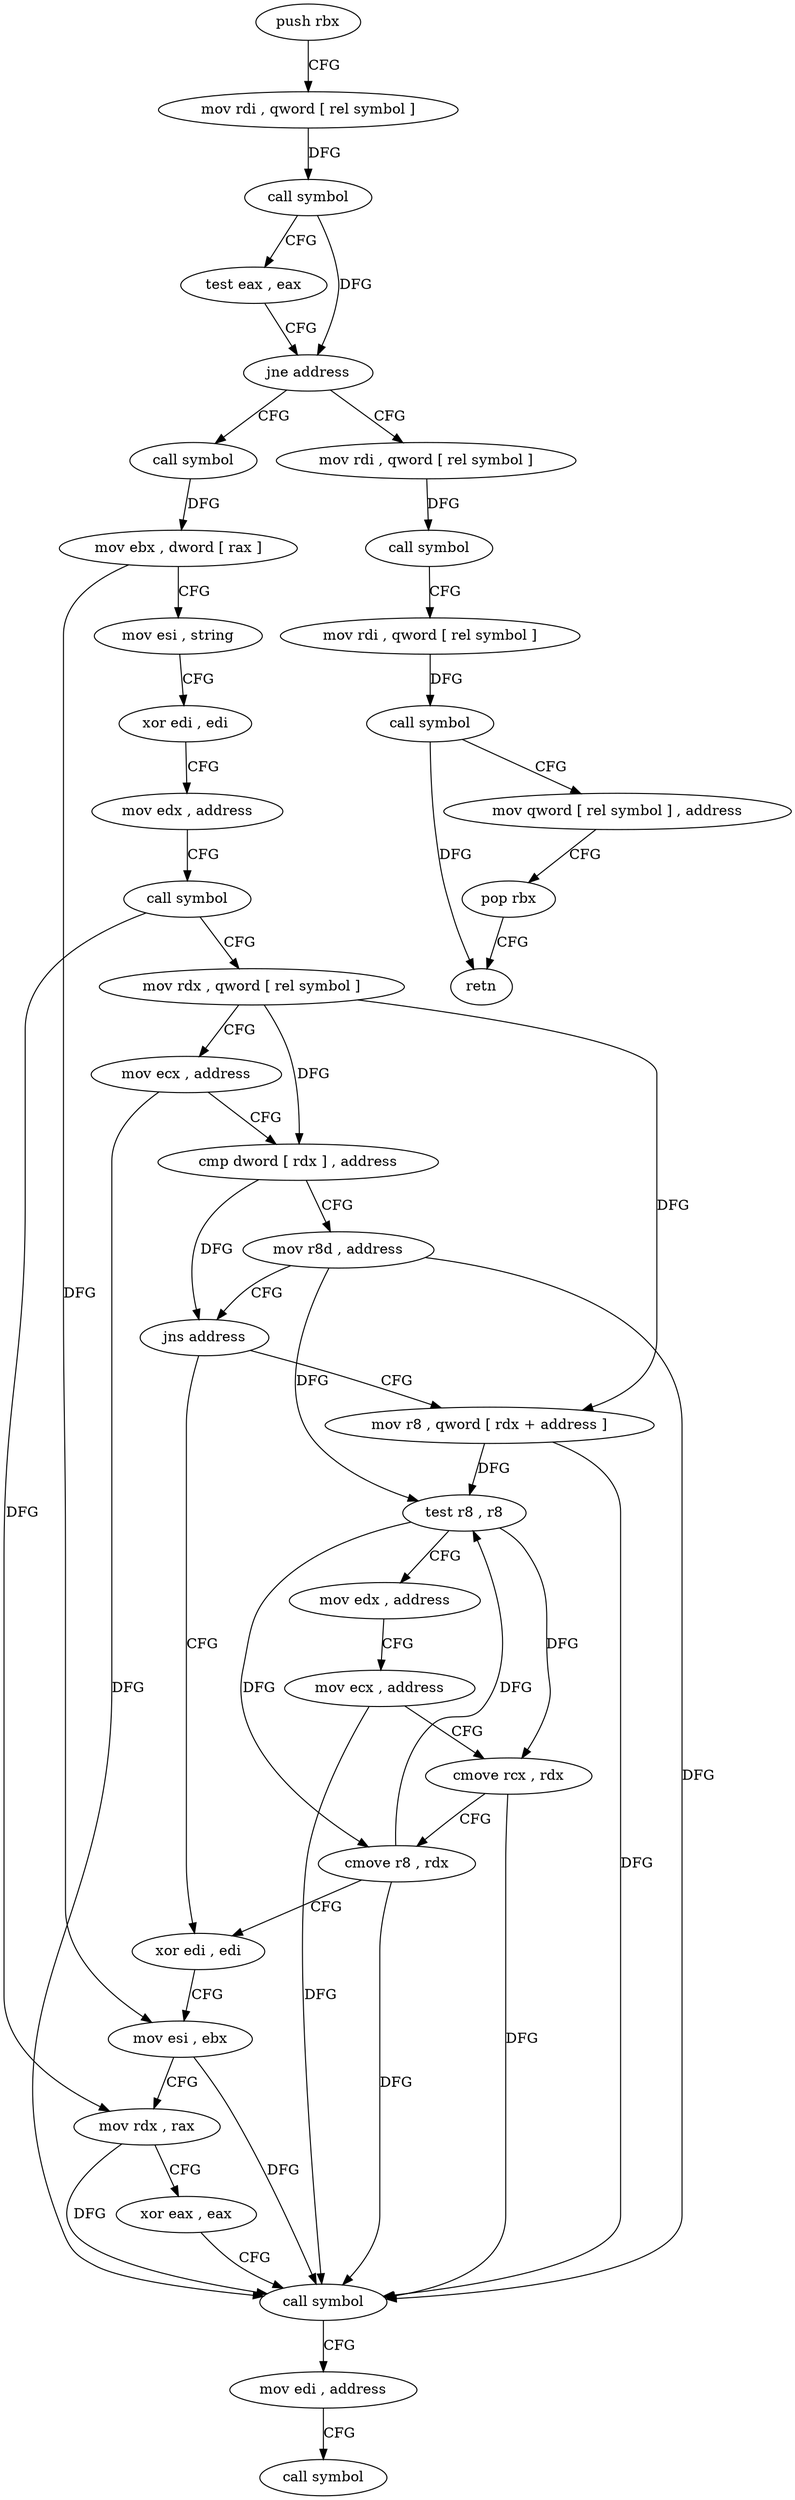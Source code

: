 digraph "func" {
"4228064" [label = "push rbx" ]
"4228065" [label = "mov rdi , qword [ rel symbol ]" ]
"4228072" [label = "call symbol" ]
"4228077" [label = "test eax , eax" ]
"4228079" [label = "jne address" ]
"4228118" [label = "call symbol" ]
"4228081" [label = "mov rdi , qword [ rel symbol ]" ]
"4228123" [label = "mov ebx , dword [ rax ]" ]
"4228125" [label = "mov esi , string" ]
"4228130" [label = "xor edi , edi" ]
"4228132" [label = "mov edx , address" ]
"4228137" [label = "call symbol" ]
"4228142" [label = "mov rdx , qword [ rel symbol ]" ]
"4228149" [label = "mov ecx , address" ]
"4228154" [label = "cmp dword [ rdx ] , address" ]
"4228157" [label = "mov r8d , address" ]
"4228163" [label = "jns address" ]
"4228190" [label = "xor edi , edi" ]
"4228165" [label = "mov r8 , qword [ rdx + address ]" ]
"4228088" [label = "call symbol" ]
"4228093" [label = "mov rdi , qword [ rel symbol ]" ]
"4228100" [label = "call symbol" ]
"4228105" [label = "mov qword [ rel symbol ] , address" ]
"4228116" [label = "pop rbx" ]
"4228117" [label = "retn" ]
"4228192" [label = "mov esi , ebx" ]
"4228194" [label = "mov rdx , rax" ]
"4228197" [label = "xor eax , eax" ]
"4228199" [label = "call symbol" ]
"4228204" [label = "mov edi , address" ]
"4228209" [label = "call symbol" ]
"4228169" [label = "test r8 , r8" ]
"4228172" [label = "mov edx , address" ]
"4228177" [label = "mov ecx , address" ]
"4228182" [label = "cmove rcx , rdx" ]
"4228186" [label = "cmove r8 , rdx" ]
"4228064" -> "4228065" [ label = "CFG" ]
"4228065" -> "4228072" [ label = "DFG" ]
"4228072" -> "4228077" [ label = "CFG" ]
"4228072" -> "4228079" [ label = "DFG" ]
"4228077" -> "4228079" [ label = "CFG" ]
"4228079" -> "4228118" [ label = "CFG" ]
"4228079" -> "4228081" [ label = "CFG" ]
"4228118" -> "4228123" [ label = "DFG" ]
"4228081" -> "4228088" [ label = "DFG" ]
"4228123" -> "4228125" [ label = "CFG" ]
"4228123" -> "4228192" [ label = "DFG" ]
"4228125" -> "4228130" [ label = "CFG" ]
"4228130" -> "4228132" [ label = "CFG" ]
"4228132" -> "4228137" [ label = "CFG" ]
"4228137" -> "4228142" [ label = "CFG" ]
"4228137" -> "4228194" [ label = "DFG" ]
"4228142" -> "4228149" [ label = "CFG" ]
"4228142" -> "4228154" [ label = "DFG" ]
"4228142" -> "4228165" [ label = "DFG" ]
"4228149" -> "4228154" [ label = "CFG" ]
"4228149" -> "4228199" [ label = "DFG" ]
"4228154" -> "4228157" [ label = "CFG" ]
"4228154" -> "4228163" [ label = "DFG" ]
"4228157" -> "4228163" [ label = "CFG" ]
"4228157" -> "4228199" [ label = "DFG" ]
"4228157" -> "4228169" [ label = "DFG" ]
"4228163" -> "4228190" [ label = "CFG" ]
"4228163" -> "4228165" [ label = "CFG" ]
"4228190" -> "4228192" [ label = "CFG" ]
"4228165" -> "4228169" [ label = "DFG" ]
"4228165" -> "4228199" [ label = "DFG" ]
"4228088" -> "4228093" [ label = "CFG" ]
"4228093" -> "4228100" [ label = "DFG" ]
"4228100" -> "4228105" [ label = "CFG" ]
"4228100" -> "4228117" [ label = "DFG" ]
"4228105" -> "4228116" [ label = "CFG" ]
"4228116" -> "4228117" [ label = "CFG" ]
"4228192" -> "4228194" [ label = "CFG" ]
"4228192" -> "4228199" [ label = "DFG" ]
"4228194" -> "4228197" [ label = "CFG" ]
"4228194" -> "4228199" [ label = "DFG" ]
"4228197" -> "4228199" [ label = "CFG" ]
"4228199" -> "4228204" [ label = "CFG" ]
"4228204" -> "4228209" [ label = "CFG" ]
"4228169" -> "4228172" [ label = "CFG" ]
"4228169" -> "4228182" [ label = "DFG" ]
"4228169" -> "4228186" [ label = "DFG" ]
"4228172" -> "4228177" [ label = "CFG" ]
"4228177" -> "4228182" [ label = "CFG" ]
"4228177" -> "4228199" [ label = "DFG" ]
"4228182" -> "4228186" [ label = "CFG" ]
"4228182" -> "4228199" [ label = "DFG" ]
"4228186" -> "4228190" [ label = "CFG" ]
"4228186" -> "4228199" [ label = "DFG" ]
"4228186" -> "4228169" [ label = "DFG" ]
}
